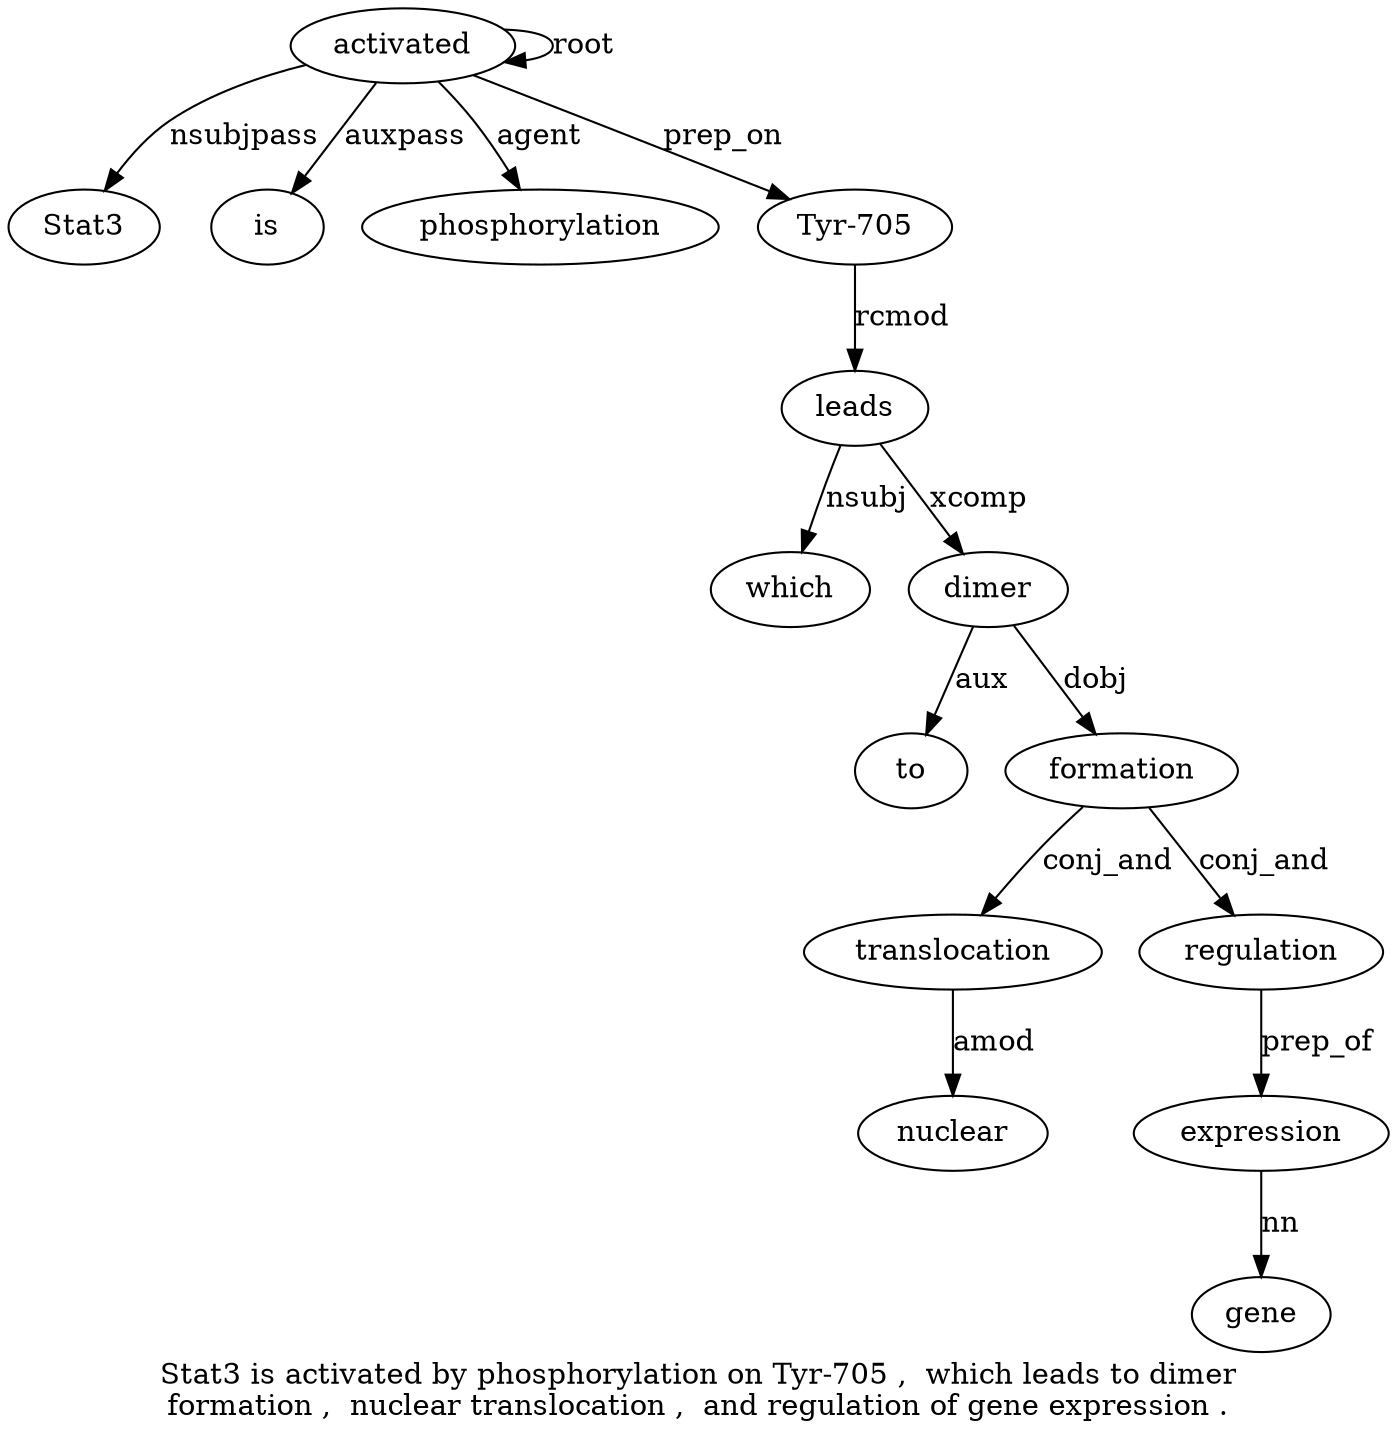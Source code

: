 digraph "Stat3 is activated by phosphorylation on Tyr-705 ,  which leads to dimer formation ,  nuclear translocation ,  and regulation of gene expression ." {
label="Stat3 is activated by phosphorylation on Tyr-705 ,  which leads to dimer
formation ,  nuclear translocation ,  and regulation of gene expression .";
activated3 [style=filled, fillcolor=white, label=activated];
Stat31 [style=filled, fillcolor=white, label=Stat3];
activated3 -> Stat31  [label=nsubjpass];
is2 [style=filled, fillcolor=white, label=is];
activated3 -> is2  [label=auxpass];
activated3 -> activated3  [label=root];
phosphorylation5 [style=filled, fillcolor=white, label=phosphorylation];
activated3 -> phosphorylation5  [label=agent];
"Tyr-705" [style=filled, fillcolor=white, label="Tyr-705"];
activated3 -> "Tyr-705"  [label=prep_on];
leads10 [style=filled, fillcolor=white, label=leads];
which9 [style=filled, fillcolor=white, label=which];
leads10 -> which9  [label=nsubj];
"Tyr-705" -> leads10  [label=rcmod];
dimer12 [style=filled, fillcolor=white, label=dimer];
to11 [style=filled, fillcolor=white, label=to];
dimer12 -> to11  [label=aux];
leads10 -> dimer12  [label=xcomp];
formation13 [style=filled, fillcolor=white, label=formation];
dimer12 -> formation13  [label=dobj];
translocation16 [style=filled, fillcolor=white, label=translocation];
nuclear15 [style=filled, fillcolor=white, label=nuclear];
translocation16 -> nuclear15  [label=amod];
formation13 -> translocation16  [label=conj_and];
regulation19 [style=filled, fillcolor=white, label=regulation];
formation13 -> regulation19  [label=conj_and];
expression22 [style=filled, fillcolor=white, label=expression];
gene21 [style=filled, fillcolor=white, label=gene];
expression22 -> gene21  [label=nn];
regulation19 -> expression22  [label=prep_of];
}
